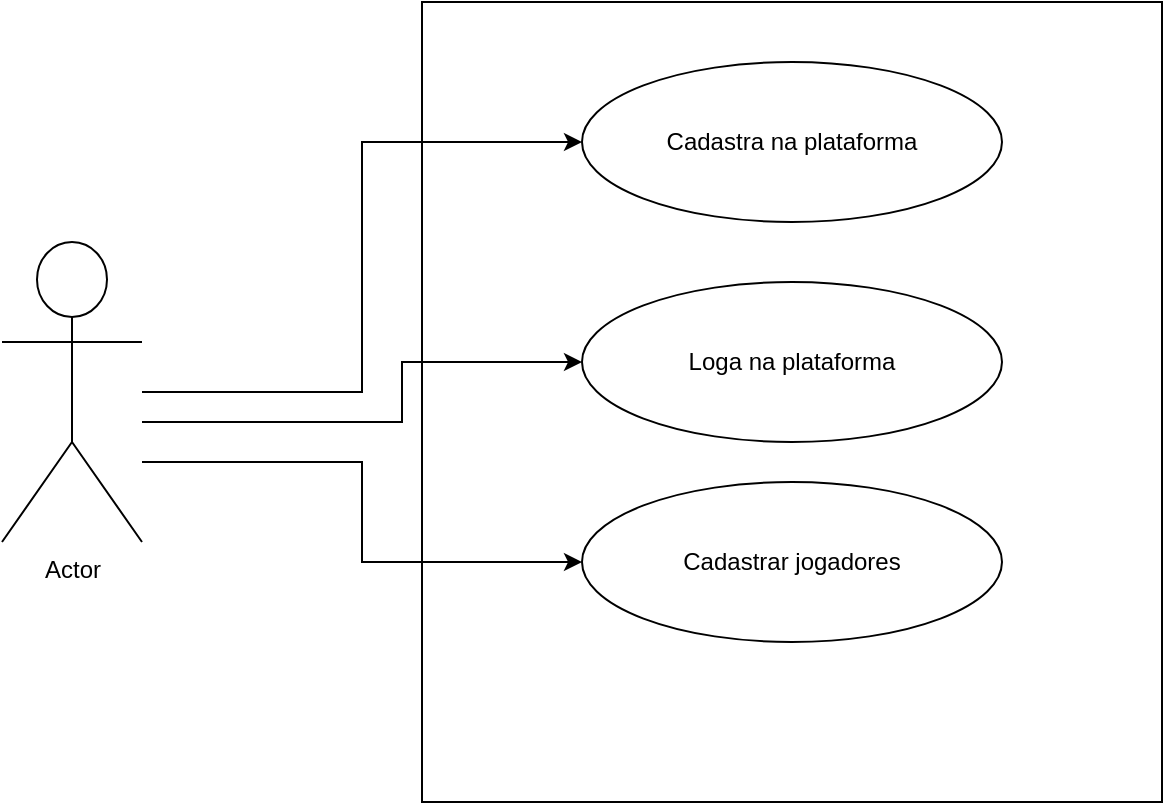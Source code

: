 <mxfile version="15.4.3" type="device"><diagram id="PDsGyoEmy81GianmyaS4" name="Page-1"><mxGraphModel dx="2062" dy="705" grid="1" gridSize="10" guides="1" tooltips="1" connect="1" arrows="1" fold="1" page="1" pageScale="1" pageWidth="827" pageHeight="1169" math="0" shadow="0"><root><mxCell id="0"/><mxCell id="1" parent="0"/><mxCell id="bUelhGpiwjZDUC1pZ2v6-1" value="" style="rounded=0;whiteSpace=wrap;html=1;" vertex="1" parent="1"><mxGeometry x="350" y="220" width="370" height="400" as="geometry"/></mxCell><mxCell id="bUelhGpiwjZDUC1pZ2v6-12" style="edgeStyle=orthogonalEdgeStyle;rounded=0;orthogonalLoop=1;jettySize=auto;html=1;entryX=0;entryY=0.5;entryDx=0;entryDy=0;" edge="1" parent="1" source="bUelhGpiwjZDUC1pZ2v6-4" target="bUelhGpiwjZDUC1pZ2v6-8"><mxGeometry relative="1" as="geometry"/></mxCell><mxCell id="bUelhGpiwjZDUC1pZ2v6-13" style="edgeStyle=orthogonalEdgeStyle;rounded=0;orthogonalLoop=1;jettySize=auto;html=1;" edge="1" parent="1" source="bUelhGpiwjZDUC1pZ2v6-4" target="bUelhGpiwjZDUC1pZ2v6-7"><mxGeometry relative="1" as="geometry"><Array as="points"><mxPoint x="340" y="430"/><mxPoint x="340" y="400"/></Array></mxGeometry></mxCell><mxCell id="bUelhGpiwjZDUC1pZ2v6-14" style="edgeStyle=orthogonalEdgeStyle;rounded=0;orthogonalLoop=1;jettySize=auto;html=1;entryX=0;entryY=0.5;entryDx=0;entryDy=0;" edge="1" parent="1" source="bUelhGpiwjZDUC1pZ2v6-4" target="bUelhGpiwjZDUC1pZ2v6-9"><mxGeometry relative="1" as="geometry"><Array as="points"><mxPoint x="320" y="450"/><mxPoint x="320" y="500"/></Array></mxGeometry></mxCell><mxCell id="bUelhGpiwjZDUC1pZ2v6-4" value="Actor" style="shape=umlActor;verticalLabelPosition=bottom;verticalAlign=top;html=1;outlineConnect=0;" vertex="1" parent="1"><mxGeometry x="140" y="340" width="70" height="150" as="geometry"/></mxCell><mxCell id="bUelhGpiwjZDUC1pZ2v6-7" value="Loga na plataforma" style="ellipse;whiteSpace=wrap;html=1;" vertex="1" parent="1"><mxGeometry x="430" y="360" width="210" height="80" as="geometry"/></mxCell><mxCell id="bUelhGpiwjZDUC1pZ2v6-8" value="Cadastra na plataforma" style="ellipse;whiteSpace=wrap;html=1;" vertex="1" parent="1"><mxGeometry x="430" y="250" width="210" height="80" as="geometry"/></mxCell><mxCell id="bUelhGpiwjZDUC1pZ2v6-9" value="Cadastrar jogadores" style="ellipse;whiteSpace=wrap;html=1;" vertex="1" parent="1"><mxGeometry x="430" y="460" width="210" height="80" as="geometry"/></mxCell></root></mxGraphModel></diagram></mxfile>